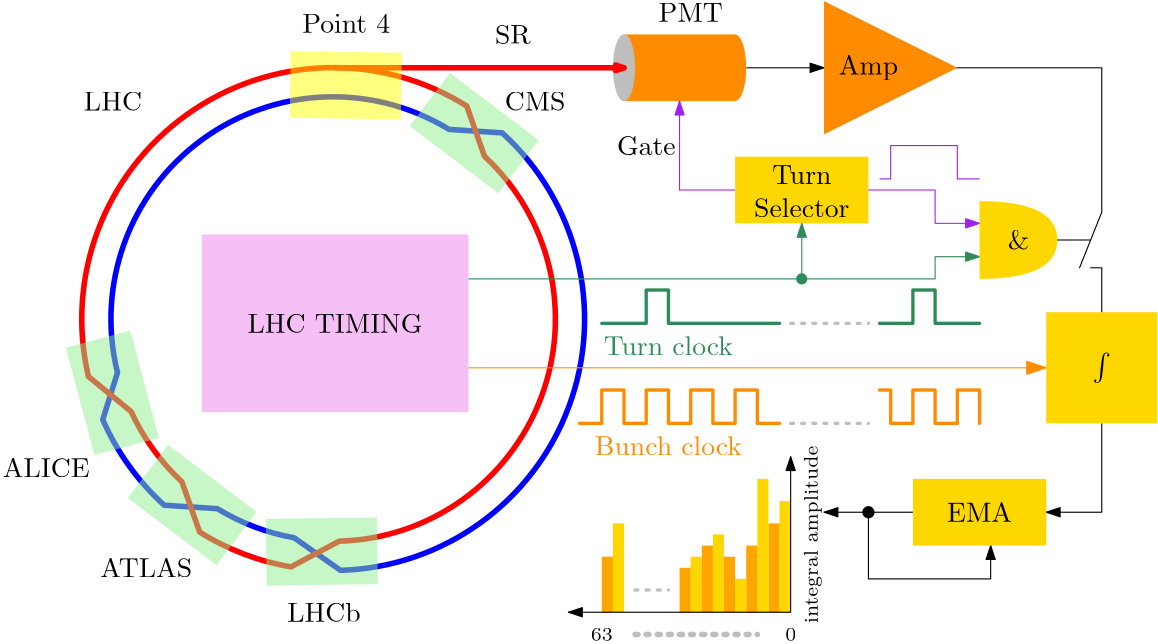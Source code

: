 <?xml version="1.0"?>
<!DOCTYPE ipe SYSTEM "ipe.dtd">
<ipe version="70218" creator="Ipe 7.2.28">
<info created="D:20240316174439" modified="D:20240407221205"/>
<ipestyle name="basic">
<symbol name="arrow/arc(spx)">
<path stroke="sym-stroke" fill="sym-stroke" pen="sym-pen">
0 0 m
-1 0.333 l
-1 -0.333 l
h
</path>
</symbol>
<symbol name="arrow/farc(spx)">
<path stroke="sym-stroke" fill="white" pen="sym-pen">
0 0 m
-1 0.333 l
-1 -0.333 l
h
</path>
</symbol>
<symbol name="arrow/ptarc(spx)">
<path stroke="sym-stroke" fill="sym-stroke" pen="sym-pen">
0 0 m
-1 0.333 l
-0.8 0 l
-1 -0.333 l
h
</path>
</symbol>
<symbol name="arrow/fptarc(spx)">
<path stroke="sym-stroke" fill="white" pen="sym-pen">
0 0 m
-1 0.333 l
-0.8 0 l
-1 -0.333 l
h
</path>
</symbol>
<symbol name="mark/circle(sx)" transformations="translations">
<path fill="sym-stroke">
0.6 0 0 0.6 0 0 e
0.4 0 0 0.4 0 0 e
</path>
</symbol>
<symbol name="mark/disk(sx)" transformations="translations">
<path fill="sym-stroke">
0.6 0 0 0.6 0 0 e
</path>
</symbol>
<symbol name="mark/fdisk(sfx)" transformations="translations">
<group>
<path fill="sym-fill">
0.5 0 0 0.5 0 0 e
</path>
<path fill="sym-stroke" fillrule="eofill">
0.6 0 0 0.6 0 0 e
0.4 0 0 0.4 0 0 e
</path>
</group>
</symbol>
<symbol name="mark/box(sx)" transformations="translations">
<path fill="sym-stroke" fillrule="eofill">
-0.6 -0.6 m
0.6 -0.6 l
0.6 0.6 l
-0.6 0.6 l
h
-0.4 -0.4 m
0.4 -0.4 l
0.4 0.4 l
-0.4 0.4 l
h
</path>
</symbol>
<symbol name="mark/square(sx)" transformations="translations">
<path fill="sym-stroke">
-0.6 -0.6 m
0.6 -0.6 l
0.6 0.6 l
-0.6 0.6 l
h
</path>
</symbol>
<symbol name="mark/fsquare(sfx)" transformations="translations">
<group>
<path fill="sym-fill">
-0.5 -0.5 m
0.5 -0.5 l
0.5 0.5 l
-0.5 0.5 l
h
</path>
<path fill="sym-stroke" fillrule="eofill">
-0.6 -0.6 m
0.6 -0.6 l
0.6 0.6 l
-0.6 0.6 l
h
-0.4 -0.4 m
0.4 -0.4 l
0.4 0.4 l
-0.4 0.4 l
h
</path>
</group>
</symbol>
<symbol name="mark/cross(sx)" transformations="translations">
<group>
<path fill="sym-stroke">
-0.43 -0.57 m
0.57 0.43 l
0.43 0.57 l
-0.57 -0.43 l
h
</path>
<path fill="sym-stroke">
-0.43 0.57 m
0.57 -0.43 l
0.43 -0.57 l
-0.57 0.43 l
h
</path>
</group>
</symbol>
<symbol name="arrow/fnormal(spx)">
<path stroke="sym-stroke" fill="white" pen="sym-pen">
0 0 m
-1 0.333 l
-1 -0.333 l
h
</path>
</symbol>
<symbol name="arrow/pointed(spx)">
<path stroke="sym-stroke" fill="sym-stroke" pen="sym-pen">
0 0 m
-1 0.333 l
-0.8 0 l
-1 -0.333 l
h
</path>
</symbol>
<symbol name="arrow/fpointed(spx)">
<path stroke="sym-stroke" fill="white" pen="sym-pen">
0 0 m
-1 0.333 l
-0.8 0 l
-1 -0.333 l
h
</path>
</symbol>
<symbol name="arrow/linear(spx)">
<path stroke="sym-stroke" pen="sym-pen">
-1 0.333 m
0 0 l
-1 -0.333 l
</path>
</symbol>
<symbol name="arrow/fdouble(spx)">
<path stroke="sym-stroke" fill="white" pen="sym-pen">
0 0 m
-1 0.333 l
-1 -0.333 l
h
-1 0 m
-2 0.333 l
-2 -0.333 l
h
</path>
</symbol>
<symbol name="arrow/double(spx)">
<path stroke="sym-stroke" fill="sym-stroke" pen="sym-pen">
0 0 m
-1 0.333 l
-1 -0.333 l
h
-1 0 m
-2 0.333 l
-2 -0.333 l
h
</path>
</symbol>
<symbol name="arrow/mid-normal(spx)">
<path stroke="sym-stroke" fill="sym-stroke" pen="sym-pen">
0.5 0 m
-0.5 0.333 l
-0.5 -0.333 l
h
</path>
</symbol>
<symbol name="arrow/mid-fnormal(spx)">
<path stroke="sym-stroke" fill="white" pen="sym-pen">
0.5 0 m
-0.5 0.333 l
-0.5 -0.333 l
h
</path>
</symbol>
<symbol name="arrow/mid-pointed(spx)">
<path stroke="sym-stroke" fill="sym-stroke" pen="sym-pen">
0.5 0 m
-0.5 0.333 l
-0.3 0 l
-0.5 -0.333 l
h
</path>
</symbol>
<symbol name="arrow/mid-fpointed(spx)">
<path stroke="sym-stroke" fill="white" pen="sym-pen">
0.5 0 m
-0.5 0.333 l
-0.3 0 l
-0.5 -0.333 l
h
</path>
</symbol>
<symbol name="arrow/mid-double(spx)">
<path stroke="sym-stroke" fill="sym-stroke" pen="sym-pen">
1 0 m
0 0.333 l
0 -0.333 l
h
0 0 m
-1 0.333 l
-1 -0.333 l
h
</path>
</symbol>
<symbol name="arrow/mid-fdouble(spx)">
<path stroke="sym-stroke" fill="white" pen="sym-pen">
1 0 m
0 0.333 l
0 -0.333 l
h
0 0 m
-1 0.333 l
-1 -0.333 l
h
</path>
</symbol>
<anglesize name="22.5 deg" value="22.5"/>
<anglesize name="30 deg" value="30"/>
<anglesize name="45 deg" value="45"/>
<anglesize name="60 deg" value="60"/>
<anglesize name="90 deg" value="90"/>
<arrowsize name="large" value="10"/>
<arrowsize name="small" value="5"/>
<arrowsize name="tiny" value="3"/>
<color name="blue" value="0 0 1"/>
<color name="brown" value="0.647 0.165 0.165"/>
<color name="darkblue" value="0 0 0.545"/>
<color name="darkcyan" value="0 0.545 0.545"/>
<color name="darkgray" value="0.663"/>
<color name="darkgreen" value="0 0.392 0"/>
<color name="darkmagenta" value="0.545 0 0.545"/>
<color name="darkorange" value="1 0.549 0"/>
<color name="darkred" value="0.545 0 0"/>
<color name="gold" value="1 0.843 0"/>
<color name="gray" value="0.745"/>
<color name="green" value="0 1 0"/>
<color name="lightblue" value="0.678 0.847 0.902"/>
<color name="lightcyan" value="0.878 1 1"/>
<color name="lightgray" value="0.827"/>
<color name="lightgreen" value="0.565 0.933 0.565"/>
<color name="lightyellow" value="1 1 0.878"/>
<color name="navy" value="0 0 0.502"/>
<color name="orange" value="1 0.647 0"/>
<color name="pink" value="1 0.753 0.796"/>
<color name="purple" value="0.627 0.125 0.941"/>
<color name="red" value="1 0 0"/>
<color name="seagreen" value="0.18 0.545 0.341"/>
<color name="turquoise" value="0.251 0.878 0.816"/>
<color name="violet" value="0.933 0.51 0.933"/>
<color name="yellow" value="1 1 0"/>
<dashstyle name="dash dot dotted" value="[4 2 1 2 1 2] 0"/>
<dashstyle name="dash dotted" value="[4 2 1 2] 0"/>
<dashstyle name="dashed" value="[4] 0"/>
<dashstyle name="dotted" value="[1 3] 0"/>
<gridsize name="10 pts (~3.5 mm)" value="10"/>
<gridsize name="14 pts (~5 mm)" value="14"/>
<gridsize name="16 pts (~6 mm)" value="16"/>
<gridsize name="20 pts (~7 mm)" value="20"/>
<gridsize name="28 pts (~10 mm)" value="28"/>
<gridsize name="32 pts (~12 mm)" value="32"/>
<gridsize name="4 pts" value="4"/>
<gridsize name="56 pts (~20 mm)" value="56"/>
<gridsize name="8 pts (~3 mm)" value="8"/>
<opacity name="10%" value="0.1"/>
<opacity name="30%" value="0.3"/>
<opacity name="50%" value="0.5"/>
<opacity name="75%" value="0.75"/>
<pen name="fat" value="1.2"/>
<pen name="heavier" value="0.8"/>
<pen name="ultrafat" value="2"/>
<symbolsize name="large" value="5"/>
<symbolsize name="small" value="2"/>
<symbolsize name="tiny" value="1.1"/>
<textsize name="Huge" value="\Huge"/>
<textsize name="LARGE" value="\LARGE"/>
<textsize name="Large" value="\Large"/>
<textsize name="footnote" value="\footnotesize"/>
<textsize name="huge" value="\huge"/>
<textsize name="large" value="\large"/>
<textsize name="script" value="\scriptsize"/>
<textsize name="small" value="\small"/>
<textsize name="tiny" value="\tiny"/>
<textstyle name="center" begin="\begin{center}" end="\end{center}"/>
<textstyle name="item" begin="\begin{itemize}\item{}" end="\end{itemize}"/>
<textstyle name="itemize" begin="\begin{itemize}" end="\end{itemize}"/>
<tiling name="falling" angle="-60" step="4" width="1"/>
<tiling name="rising" angle="30" step="4" width="1"/>
</ipestyle>
<page>
<layer name="alpha"/>
<view layers="alpha" active="alpha"/>
<path layer="alpha" stroke="black" cap="1" join="1">
404 708 m
404 724 l
400 724 l
</path>
<path stroke="black" cap="1" join="1">
396 724 m
404 744 l
404 796 l
348 796 l
400 734 m
388 734 l
</path>
<path matrix="1 0 0 1 0 16" stroke="black" arrow="normal/small">
320 620 m
320 596 l
364 596 l
364 608 l
</path>
<path stroke="black" rarrow="normal/small">
384 636 m
404 636 l
404 668 l
</path>
<path stroke="black" arrow="normal/small">
276 796 m
304 796 l
</path>
<path fill="darkorange">
4 0 0 12 272 796 e
</path>
<path fill="darkorange">
272 808 m
232 808 l
232 784 l
272 784 l
</path>
<path matrix="0.333333 0 0 1 141.333 12" fill="gray">
12 0 0 12 272 784 e
</path>
<path stroke="red" pen="ultrafat" cap="1" join="1" arrow="normal/tiny">
128 796 m
232 796 l
</path>
<path matrix="0.796981 -0.604004 0.604004 0.796981 -399.923 221.786" stroke="blue" pen="ultrafat">
136 624.401 m
120 613.845 l
90.5097 0 0 -90.5097 128 704 83.7736 625.031 a
77.7506 641.751 l
80 0 0 -80 128 704 120 783.599 a
136 794.155 l
90.5097 0 0 -90.5097 128 704 184.754 633.495 a
164.357 632.739 l
80 0 0 -80 128 704 136 624.401 a
h
</path>
<path matrix="0.796981 -0.604004 0.604004 0.796981 -399.923 221.786" stroke="red" pen="ultrafat">
120 624.401 m
136 613.845 l
90.5097 0 0 90.5097 128 704 169.775 623.708 a
178.025 641.57 l
80 0 0 80 128 704 136 783.599 a
120 794.155 l
90.5097 0 0 90.5097 128 704 70.2819 634.282 a
90.1431 633.524 l
80 0 0 80 128 704 120 624.401 a
h
</path>
<path matrix="0.999908 -0.013539 0.013539 0.999908 6.04311 67.3337" fill="yellow" opacity="50%" stroke-opacity="opaque">
96 736 m
96 712 l
136 712 l
136 736 l
h
</path>
<path matrix="1 0 0 1 0 4" fill="darkorange">
304 816 m
304 768 l
352 792 l
304 816 l
</path>
<path matrix="1.5 0 0 1.33333 -64 -245.333" fill="violet" opacity="50%" stroke-opacity="opaque">
96 736 m
96 688 l
160 688 l
160 736 l
h
</path>
<text matrix="1 0 0 1 16 -12" transformations="translations" pos="112 716" stroke="black" type="label" width="63.028" height="6.808" depth="0" halign="center" valign="center">LHC TIMING</text>
<path matrix="0.825397 0 0 1 43.9365 -24" stroke="darkorange" arrow="normal/normal">
160 712 m
412 712 l
</path>
<text matrix="1 0 0 1 -16 -44" transformations="translations" pos="264 740" stroke="seagreen" type="label" width="46.52" height="6.918" depth="0" halign="center" valign="center">Turn clock</text>
<text matrix="1 0 0 1 -20 -44" transformations="translations" pos="268 704" stroke="darkorange" type="label" width="52.996" height="6.918" depth="0" halign="center" valign="center">Bunch clock</text>
<text matrix="1 0 0 1 8 0" transformations="translations" pos="312 796" stroke="black" type="label" width="21.309" height="6.815" depth="1.93" halign="center" valign="center">Amp</text>
<text matrix="1 0 0 1 16 -8" transformations="translations" pos="240 824" stroke="black" type="label" width="23.108" height="6.808" depth="0" halign="center" valign="center">PMT</text>
<text matrix="1 0 0 1 4 -8" transformations="translations" pos="44 792" stroke="black" type="label" width="20.894" height="6.808" depth="0" halign="center" valign="center">LHC</text>
<text matrix="1 0 0 1 12 0" transformations="translations" pos="120 812" stroke="black" type="label" width="31.687" height="6.808" depth="0" halign="center" valign="center">Point 4</text>
<text matrix="1 0 0 1 -4 8" transformations="translations" pos="204 776" stroke="black" type="label" width="21.863" height="6.808" depth="0" halign="center" valign="center">CMS</text>
<path matrix="1 0 0 1 0 -20" stroke="seagreen" pen="fat" cap="1" join="1">
224 724 m
240 724 l
240 736 l
248 736 l
248 724 l
288 724 l
</path>
<text matrix="1 0 0 1 12 -28" transformations="translations" pos="12 680" stroke="black" type="label" width="31.272" height="6.808" depth="0" halign="center" valign="center">ALICE</text>
<text matrix="1 0 0 1 20 -8" transformations="translations" pos="40 624" stroke="black" type="label" width="33.07" height="6.808" depth="0" halign="center" valign="center">ATLAS</text>
<text matrix="1 0 0 1 8 0" transformations="translations" pos="116 600" stroke="black" type="label" width="26.429" height="6.918" depth="0" halign="center" valign="center">LHCb</text>
<path matrix="1.09091 0 0 0.857143 -77.0909 105.714" fill="gold">
320 768 m
320 740 l
364 740 l
364 768 l
h
</path>
<path stroke="purple" arrow="normal/small">
272 752 m
252 752 l
252 784 l
</path>
<text matrix="1 0 0 1 296 444" transformations="translations" pos="0 307.572" stroke="black" type="minipage" width="36.213" height="11.873" depth="6.89" halign="center" valign="center">\center
Turn\\
Selector</text>
<path stroke="purple" arrow="normal/small">
320 752 m
344 752 l
344 740 l
360 740 l
</path>
<path stroke="seagreen" rarrow="normal/small">
360 728 m
344 728 l
344 720 l
176 720 l
</path>
<path stroke="seagreen" arrow="normal/small">
296 720 m
296 740 l
</path>
<path stroke="gray" dash="dotted" pen="fat" cap="1" join="1">
292 704 m
320 704 l
</path>
<path matrix="1 0 0 1 -8 0" stroke="seagreen" pen="fat" cap="1" join="1">
332 704 m
344 704 l
344 716 l
352 716 l
352 704 l
368 704 l
</path>
<path stroke="purple">
324 756 m
328 756 l
328 768 l
352 768 l
352 756 l
360 756 l
</path>
<path matrix="1 0 0 1 -4 0" stroke="darkorange" pen="fat" cap="1" join="1">
328 680 m
332 680 l
332 668 l
340 668 l
340 680 l
348 680 l
348 668 l
356 668 l
356 680 l
364 680 l
364 668 l
</path>
<path stroke="gray" dash="dotted" pen="fat" cap="1" opacity="75%" stroke-opacity="opaque">
292 668 m
320 668 l
</path>
<text matrix="1 0 0 1 4 0" transformations="translations" pos="236 768" stroke="black" type="label" width="21.101" height="6.808" depth="0" halign="center" valign="center">Gate</text>
<path matrix="0.923077 0 0 0.857143 22.1538 89.1429" fill="gold">
340 652 m
340 624 l
392 624 l
392 652 l
h
</path>
<text matrix="1 0 0 1 4 -4" transformations="translations" pos="356 640" stroke="black" type="label" width="23.385" height="6.808" depth="0" halign="center" valign="center">EMA</text>
<path matrix="1 0 0 1 0 16" stroke="black" arrow="normal/small">
336 620 m
304 620 l
</path>
<path matrix="1 0 0 1 -96 -96" stroke="black" fill="black">
2 0 0 2 416 732 e
</path>
<path matrix="1 0 0 1 -8 0" fill="gold">
300 600 m
300 640 l
296 640 l
296 600 l
h
</path>
<path matrix="1 0 0 1 -8 0" fill="orange">
292 600 m
292 632 l
296 632 l
296 600 l
h
</path>
<path matrix="1 0 0 1 -8 0" fill="gold">
288 600 m
288 648 l
292 648 l
292 600 l
h
</path>
<path matrix="1 0 0 1 -8 0" fill="orange">
288 600 m
288 624 l
284 624 l
284 600 l
h
</path>
<path matrix="1 0 0 1 -8 0" fill="gold">
284 600 m
284 612 l
280 612 l
280 600 l
h
</path>
<path matrix="1 0 0 1 -8 0" fill="orange">
280 600 m
280 620 l
276 620 l
276 600 l
h
</path>
<path matrix="1 0 0 1 -8 0" fill="gold">
276 600 m
276 628 l
272 628 l
272 600 l
h
</path>
<path matrix="1 0 0 1 -8 0" fill="orange">
272 600 m
272 624 l
268 624 l
268 600 l
h
</path>
<path matrix="1 0 0 1 -8 0" fill="gold">
268 600 m
268 620 l
264 620 l
264 600 l
h
</path>
<path matrix="1 0 0 1 -8 0" fill="orange">
264 600 m
264 616 l
260 616 l
260 600 l
h
</path>
<path matrix="1 0 0 1 -8 0" fill="gold">
240 600 m
240 632 l
236 632 l
236 600 l
h
</path>
<path matrix="1 0 0 1 -8 0" fill="orange">
236 600 m
236 620 l
232 620 l
232 600 l
h
</path>
<text matrix="1 0 0 1 -8 -4" transformations="translations" pos="232 596" stroke="black" type="label" width="7.942" height="4.494" depth="0" halign="center" valign="center" size="script">63</text>
<text matrix="1 0 0 1 60 -4" transformations="translations" pos="232 596" stroke="black" type="label" width="3.971" height="4.494" depth="0" halign="center" valign="center" size="script">0</text>
<path matrix="1 0 0 1 -8 0" stroke="gray" dash="dotted" pen="ultrafat" cap="1" join="1">
244 592 m
288 592 l
</path>
<path matrix="1 0 0 1 -12 8" stroke="black" arrow="normal/small" rarrow="normal/small">
304 648 m
304 592 l
224 592 l
</path>
<path matrix="0.796981 -0.604004 0.604004 0.796981 -351.703 265.545" fill="lightgreen" opacity="50%" stroke-opacity="opaque">
96 736 m
96 712 l
136 712 l
136 736 l
h
</path>
<path matrix="0.258269 -0.966073 0.966073 0.258269 -681.562 604.06" fill="lightgreen" opacity="50%" stroke-opacity="opaque">
96 736 m
96 712 l
136 712 l
136 736 l
h
</path>
<path matrix="0.999922 0.0125276 -0.0125276 0.999922 16.2984 -103.546" fill="lightgreen" opacity="50%" stroke-opacity="opaque">
96 736 m
96 712 l
136 712 l
136 736 l
h
</path>
<path matrix="0.796981 -0.604004 0.604004 0.796981 -453.175 131.652" fill="lightgreen" opacity="50%" stroke-opacity="opaque">
96 736 m
96 712 l
136 712 l
136 736 l
h
</path>
<path matrix="1 0 0 1 -8 0" fill="gold">
368 748 m
396 748
396 734 c
396 720
368 720 c
368 732
368 748 c
h
</path>
<path matrix="1 0 0 1 -120 -12" fill="seagreen">
2 0 0 2 416 732 e
</path>
<path stroke="darkorange" pen="fat" cap="1" join="1" opacity="75%" stroke-opacity="opaque">
216 668 m
224 668 l
224 680 l
232 680 l
232 668 l
240 668 l
240 680 l
248 680 l
248 668 l
256 668 l
256 680 l
264 680 l
264 668 l
272 668 l
272 680 l
280 680 l
280 668 l
280 668 l
288 668 l
288 668 l
</path>
<text matrix="1 0 0 1 12 0" transformations="translations" pos="180 808" stroke="black" type="label" width="12.868" height="6.808" depth="0" halign="center" valign="center">SR</text>
<text matrix="1 0 0 1 -6 -2" transformations="translations" pos="380 736" stroke="black" type="label" width="7.749" height="6.918" depth="0" halign="center" valign="center" style="math">\&amp;</text>
<path matrix="1 0 0 1 16 -108" fill="gold">
368 816 m
368 776 l
408 776 l
408 816 l
h
</path>
<text matrix="0 1 -1 0 884 300" transformations="rigid" pos="328 584" stroke="black" type="label" width="63.976" height="4.849" depth="1.35" halign="center" valign="center" size="script">integral amplitude</text>
<path stroke="gray" dash="dotted" pen="fat" cap="1" join="1">
236 608 m
248 608 l
</path>
<text matrix="1 0 0 1 12 -112" transformations="translations" pos="392 800" stroke="black" type="label" width="6.642" height="9.12" depth="1.95" halign="center" valign="center" size="Large" style="math">\int</text>
</page>
</ipe>
